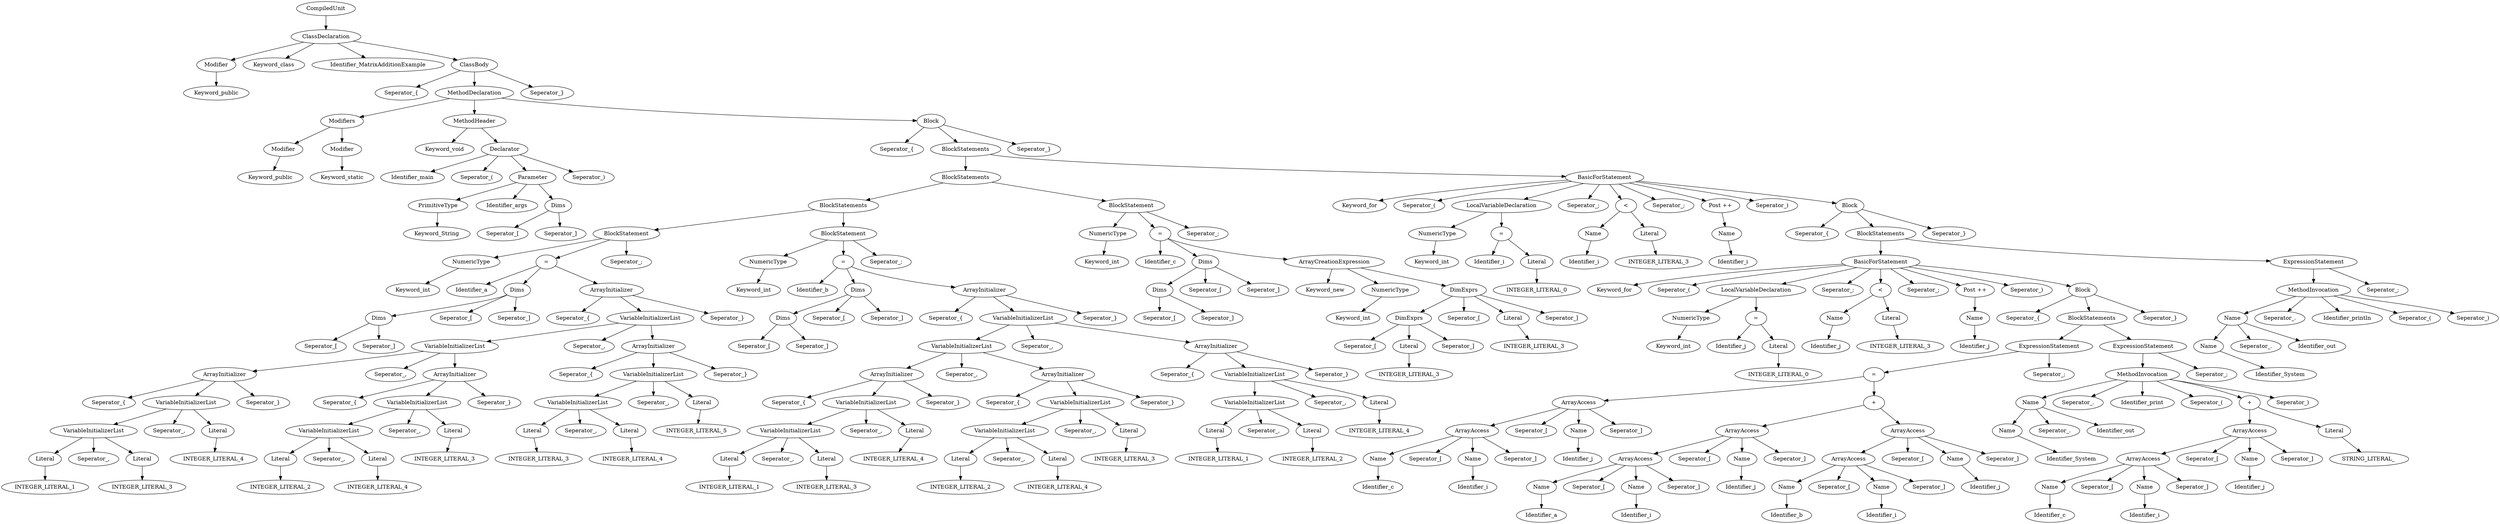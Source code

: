 digraph G{
node[ordering=out]
n1a[label="Keyword_public"]
n1[label="Modifier"]
n1->n1a
n2a[label="Keyword_public"]
n2[label="Modifier"]
n2->n2a
n3a[label="Keyword_static"]
n3[label="Modifier"]
n3->n3a
n4[label="Modifiers"]
n4->n2
n4->n3
n5a[label="Keyword_String"]
n5[label="PrimitiveType"]
n5->n5a
n6a[label="Seperator_["]
n6b[label="Seperator_]"]
n6[label="Dims"]
n6->n6a
n6->n6b
n7b[label="Identifier_args"]
n7[label="Parameter"]
n7->n5
n7->n7b
n7->n6
n8a[label="Identifier_main"]
n8b[label="Seperator_("]
n8d[label="Seperator_)"]
n8[label="Declarator"]
n8->n8a
n8->n8b
n8->n7
n8->n8d
n9a[label="Keyword_void"]
n9[label="MethodHeader"]
n9->n9a
n9->n8
n10a[label="Keyword_int"]
n10[label="NumericType"]
n10->n10a
n11a[label="Seperator_["]
n11b[label="Seperator_]"]
n11[label="Dims"]
n11->n11a
n11->n11b
n12b[label="Seperator_["]
n12c[label="Seperator_]"]
n12[label="Dims"]
n12->n11
n12->n12b
n12->n12c
n13a[label="INTEGER_LITERAL_1"]
n13[label="Literal"]
n13->n13a
n14a[label="INTEGER_LITERAL_3"]
n14[label="Literal"]
n14->n14a
n15b[label="Seperator_,"]
n15[label="VariableInitializerList"]
n15->n13
n15->n15b
n15->n14
n16a[label="INTEGER_LITERAL_4"]
n16[label="Literal"]
n16->n16a
n17b[label="Seperator_,"]
n17[label="VariableInitializerList"]
n17->n15
n17->n17b
n17->n16
n18a[label="Seperator_{"]
n18c[label="Seperator_}"]
n18[label="ArrayInitializer"]
n18->n18a
n18->n17
n18->n18c
n19a[label="INTEGER_LITERAL_2"]
n19[label="Literal"]
n19->n19a
n20a[label="INTEGER_LITERAL_4"]
n20[label="Literal"]
n20->n20a
n21b[label="Seperator_,"]
n21[label="VariableInitializerList"]
n21->n19
n21->n21b
n21->n20
n22a[label="INTEGER_LITERAL_3"]
n22[label="Literal"]
n22->n22a
n23b[label="Seperator_,"]
n23[label="VariableInitializerList"]
n23->n21
n23->n23b
n23->n22
n24a[label="Seperator_{"]
n24c[label="Seperator_}"]
n24[label="ArrayInitializer"]
n24->n24a
n24->n23
n24->n24c
n25b[label="Seperator_,"]
n25[label="VariableInitializerList"]
n25->n18
n25->n25b
n25->n24
n26a[label="INTEGER_LITERAL_3"]
n26[label="Literal"]
n26->n26a
n27a[label="INTEGER_LITERAL_4"]
n27[label="Literal"]
n27->n27a
n28b[label="Seperator_,"]
n28[label="VariableInitializerList"]
n28->n26
n28->n28b
n28->n27
n29a[label="INTEGER_LITERAL_5"]
n29[label="Literal"]
n29->n29a
n30b[label="Seperator_,"]
n30[label="VariableInitializerList"]
n30->n28
n30->n30b
n30->n29
n31a[label="Seperator_{"]
n31c[label="Seperator_}"]
n31[label="ArrayInitializer"]
n31->n31a
n31->n30
n31->n31c
n32b[label="Seperator_,"]
n32[label="VariableInitializerList"]
n32->n25
n32->n32b
n32->n31
n33a[label="Seperator_{"]
n33c[label="Seperator_}"]
n33[label="ArrayInitializer"]
n33->n33a
n33->n32
n33->n33c
n34a[label="Identifier_a"]
n34[label="="]
n34->n34a
n34->n12
n34->n33
n35c[label="Seperator_;"]
n35[label="BlockStatement"]
n35->n10
n35->n34
n35->n35c
n36a[label="Keyword_int"]
n36[label="NumericType"]
n36->n36a
n37a[label="Seperator_["]
n37b[label="Seperator_]"]
n37[label="Dims"]
n37->n37a
n37->n37b
n38b[label="Seperator_["]
n38c[label="Seperator_]"]
n38[label="Dims"]
n38->n37
n38->n38b
n38->n38c
n39a[label="INTEGER_LITERAL_1"]
n39[label="Literal"]
n39->n39a
n40a[label="INTEGER_LITERAL_3"]
n40[label="Literal"]
n40->n40a
n41b[label="Seperator_,"]
n41[label="VariableInitializerList"]
n41->n39
n41->n41b
n41->n40
n42a[label="INTEGER_LITERAL_4"]
n42[label="Literal"]
n42->n42a
n43b[label="Seperator_,"]
n43[label="VariableInitializerList"]
n43->n41
n43->n43b
n43->n42
n44a[label="Seperator_{"]
n44c[label="Seperator_}"]
n44[label="ArrayInitializer"]
n44->n44a
n44->n43
n44->n44c
n45a[label="INTEGER_LITERAL_2"]
n45[label="Literal"]
n45->n45a
n46a[label="INTEGER_LITERAL_4"]
n46[label="Literal"]
n46->n46a
n47b[label="Seperator_,"]
n47[label="VariableInitializerList"]
n47->n45
n47->n47b
n47->n46
n48a[label="INTEGER_LITERAL_3"]
n48[label="Literal"]
n48->n48a
n49b[label="Seperator_,"]
n49[label="VariableInitializerList"]
n49->n47
n49->n49b
n49->n48
n50a[label="Seperator_{"]
n50c[label="Seperator_}"]
n50[label="ArrayInitializer"]
n50->n50a
n50->n49
n50->n50c
n51b[label="Seperator_,"]
n51[label="VariableInitializerList"]
n51->n44
n51->n51b
n51->n50
n52a[label="INTEGER_LITERAL_1"]
n52[label="Literal"]
n52->n52a
n53a[label="INTEGER_LITERAL_2"]
n53[label="Literal"]
n53->n53a
n54b[label="Seperator_,"]
n54[label="VariableInitializerList"]
n54->n52
n54->n54b
n54->n53
n55a[label="INTEGER_LITERAL_4"]
n55[label="Literal"]
n55->n55a
n56b[label="Seperator_,"]
n56[label="VariableInitializerList"]
n56->n54
n56->n56b
n56->n55
n57a[label="Seperator_{"]
n57c[label="Seperator_}"]
n57[label="ArrayInitializer"]
n57->n57a
n57->n56
n57->n57c
n58b[label="Seperator_,"]
n58[label="VariableInitializerList"]
n58->n51
n58->n58b
n58->n57
n59a[label="Seperator_{"]
n59c[label="Seperator_}"]
n59[label="ArrayInitializer"]
n59->n59a
n59->n58
n59->n59c
n60a[label="Identifier_b"]
n60[label="="]
n60->n60a
n60->n38
n60->n59
n61c[label="Seperator_;"]
n61[label="BlockStatement"]
n61->n36
n61->n60
n61->n61c
n62[label="BlockStatements"]
n62->n35
n62->n61
n63a[label="Keyword_int"]
n63[label="NumericType"]
n63->n63a
n64a[label="Seperator_["]
n64b[label="Seperator_]"]
n64[label="Dims"]
n64->n64a
n64->n64b
n65b[label="Seperator_["]
n65c[label="Seperator_]"]
n65[label="Dims"]
n65->n64
n65->n65b
n65->n65c
n66a[label="Keyword_int"]
n66[label="NumericType"]
n66->n66a
n67a[label="INTEGER_LITERAL_3"]
n67[label="Literal"]
n67->n67a
n68a[label="Seperator_["]
n68c[label="Seperator_]"]
n68[label="DimExprs"]
n68->n68a
n68->n67
n68->n68c
n69a[label="INTEGER_LITERAL_3"]
n69[label="Literal"]
n69->n69a
n70b[label="Seperator_["]
n70d[label="Seperator_]"]
n70[label="DimExprs"]
n70->n68
n70->n70b
n70->n69
n70->n70d
n71a[label="Keyword_new"]
n71[label="ArrayCreationExpression"]
n71->n71a
n71->n66
n71->n70
n72a[label="Identifier_c"]
n72[label="="]
n72->n72a
n72->n65
n72->n71
n73c[label="Seperator_;"]
n73[label="BlockStatement"]
n73->n63
n73->n72
n73->n73c
n74[label="BlockStatements"]
n74->n62
n74->n73
n75a[label="Keyword_int"]
n75[label="NumericType"]
n75->n75a
n76a[label="INTEGER_LITERAL_0"]
n76[label="Literal"]
n76->n76a
n77a[label="Identifier_i"]
n77[label="="]
n77->n77a
n77->n76
n78[label="LocalVariableDeclaration"]
n78->n75
n78->n77
n79a[label="Identifier_i"]
n79[label="Name"]
n79->n79a
n80a[label="INTEGER_LITERAL_3"]
n80[label="Literal"]
n80->n80a
n81[label="<"]
n81->n79
n81->n80
n82a[label="Identifier_i"]
n82[label="Name"]
n82->n82a
n83[label="Post ++"]
n83->n82
n84a[label="Keyword_int"]
n84[label="NumericType"]
n84->n84a
n85a[label="INTEGER_LITERAL_0"]
n85[label="Literal"]
n85->n85a
n86a[label="Identifier_j"]
n86[label="="]
n86->n86a
n86->n85
n87[label="LocalVariableDeclaration"]
n87->n84
n87->n86
n88a[label="Identifier_j"]
n88[label="Name"]
n88->n88a
n89a[label="INTEGER_LITERAL_3"]
n89[label="Literal"]
n89->n89a
n90[label="<"]
n90->n88
n90->n89
n91a[label="Identifier_j"]
n91[label="Name"]
n91->n91a
n92[label="Post ++"]
n92->n91
n93a[label="Identifier_c"]
n93[label="Name"]
n93->n93a
n94a[label="Identifier_i"]
n94[label="Name"]
n94->n94a
n95b[label="Seperator_["]
n95d[label="Seperator_]"]
n95[label="ArrayAccess"]
n95->n93
n95->n95b
n95->n94
n95->n95d
n96a[label="Identifier_j"]
n96[label="Name"]
n96->n96a
n97b[label="Seperator_["]
n97d[label="Seperator_]"]
n97[label="ArrayAccess"]
n97->n95
n97->n97b
n97->n96
n97->n97d
n98a[label="Identifier_a"]
n98[label="Name"]
n98->n98a
n99a[label="Identifier_i"]
n99[label="Name"]
n99->n99a
n100b[label="Seperator_["]
n100d[label="Seperator_]"]
n100[label="ArrayAccess"]
n100->n98
n100->n100b
n100->n99
n100->n100d
n101a[label="Identifier_j"]
n101[label="Name"]
n101->n101a
n102b[label="Seperator_["]
n102d[label="Seperator_]"]
n102[label="ArrayAccess"]
n102->n100
n102->n102b
n102->n101
n102->n102d
n103a[label="Identifier_b"]
n103[label="Name"]
n103->n103a
n104a[label="Identifier_i"]
n104[label="Name"]
n104->n104a
n105b[label="Seperator_["]
n105d[label="Seperator_]"]
n105[label="ArrayAccess"]
n105->n103
n105->n105b
n105->n104
n105->n105d
n106a[label="Identifier_j"]
n106[label="Name"]
n106->n106a
n107b[label="Seperator_["]
n107d[label="Seperator_]"]
n107[label="ArrayAccess"]
n107->n105
n107->n107b
n107->n106
n107->n107d
n108[label="+"]
n108->n102
n108->n107
n109[label="="]
n109->n97
n109->n108
n110b[label="Seperator_;"]
n110[label="ExpressionStatement"]
n110->n109
n110->n110b
n111a[label="Identifier_System"]
n111[label="Name"]
n111->n111a
n112b[label="Seperator_."]
n112c[label="Identifier_out"]
n112[label="Name"]
n112->n111
n112->n112b
n112->n112c
n113a[label="Identifier_c"]
n113[label="Name"]
n113->n113a
n114a[label="Identifier_i"]
n114[label="Name"]
n114->n114a
n115b[label="Seperator_["]
n115d[label="Seperator_]"]
n115[label="ArrayAccess"]
n115->n113
n115->n115b
n115->n114
n115->n115d
n116a[label="Identifier_j"]
n116[label="Name"]
n116->n116a
n117b[label="Seperator_["]
n117d[label="Seperator_]"]
n117[label="ArrayAccess"]
n117->n115
n117->n117b
n117->n116
n117->n117d
n118a[label="STRING_LITERAL_ "]
n118[label="Literal"]
n118->n118a
n119[label="+"]
n119->n117
n119->n118
n120b[label="Seperator_."]
n120c[label="Identifier_print"]
n120d[label="Seperator_("]
n120f[label="Seperator_)"]
n120[label="MethodInvocation"]
n120->n112
n120->n120b
n120->n120c
n120->n120d
n120->n119
n120->n120f
n121b[label="Seperator_;"]
n121[label="ExpressionStatement"]
n121->n120
n121->n121b
n122[label="BlockStatements"]
n122->n110
n122->n121
n123a[label="Seperator_{"]
n123c[label="Seperator_}"]
n123[label="Block"]
n123->n123a
n123->n122
n123->n123c
n124a[label="Keyword_for"]
n124b[label="Seperator_("]
n124d[label="Seperator_;"]
n124f[label="Seperator_;"]
n124h[label="Seperator_)"]
n124[label="BasicForStatement"]
n124->n124a
n124->n124b
n124->n87
n124->n124d
n124->n90
n124->n124f
n124->n92
n124->n124h
n124->n123
n125a[label="Identifier_System"]
n125[label="Name"]
n125->n125a
n126b[label="Seperator_."]
n126c[label="Identifier_out"]
n126[label="Name"]
n126->n125
n126->n126b
n126->n126c
n127b[label="Seperator_."]
n127c[label="Identifier_println"]
n127d[label="Seperator_("]
n127e[label="Seperator_)"]
n127[label="MethodInvocation"]
n127->n126
n127->n127b
n127->n127c
n127->n127d
n127->n127e
n128b[label="Seperator_;"]
n128[label="ExpressionStatement"]
n128->n127
n128->n128b
n129[label="BlockStatements"]
n129->n124
n129->n128
n130a[label="Seperator_{"]
n130c[label="Seperator_}"]
n130[label="Block"]
n130->n130a
n130->n129
n130->n130c
n131a[label="Keyword_for"]
n131b[label="Seperator_("]
n131d[label="Seperator_;"]
n131f[label="Seperator_;"]
n131h[label="Seperator_)"]
n131[label="BasicForStatement"]
n131->n131a
n131->n131b
n131->n78
n131->n131d
n131->n81
n131->n131f
n131->n83
n131->n131h
n131->n130
n132[label="BlockStatements"]
n132->n74
n132->n131
n133a[label="Seperator_{"]
n133c[label="Seperator_}"]
n133[label="Block"]
n133->n133a
n133->n132
n133->n133c
n134[label="MethodDeclaration"]
n134->n4
n134->n9
n134->n133
n135a[label="Seperator_{"]
n135c[label="Seperator_}"]
n135[label="ClassBody"]
n135->n135a
n135->n134
n135->n135c
n136b[label="Keyword_class"]
n136c[label="Identifier_MatrixAdditionExample"]
n136[label="ClassDeclaration"]
n136->n1
n136->n136b
n136->n136c
n136->n135
n137[label="CompiledUnit"]
n137->n136
}

